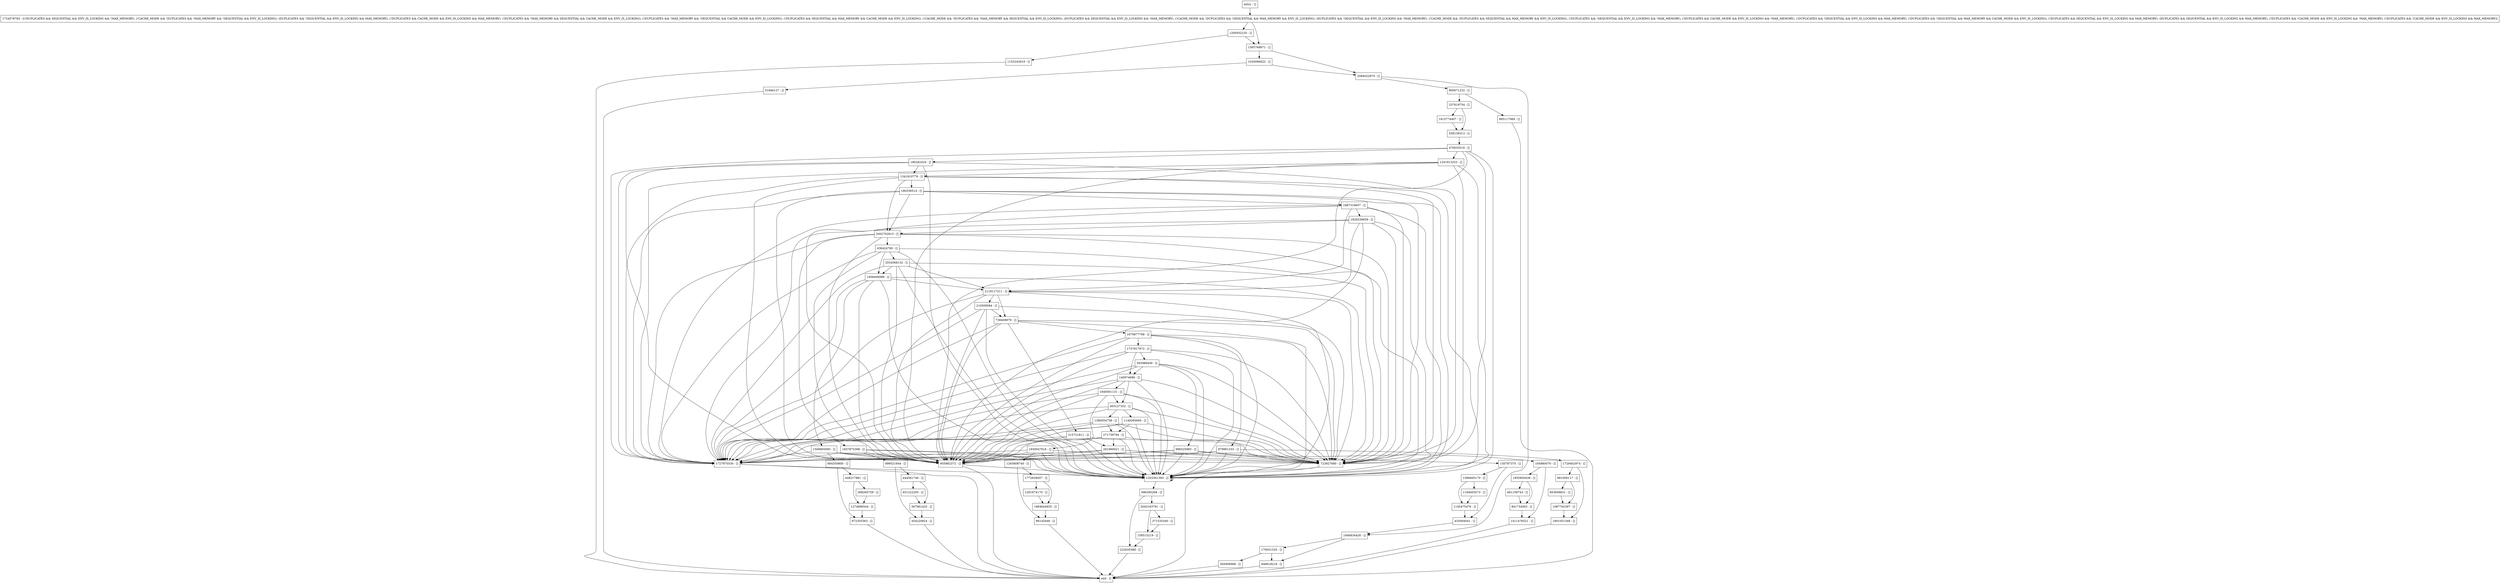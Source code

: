 digraph fetchINWithNoLatch {
node [shape=record];
365908968 [label="365908968 - []"];
86142646 [label="86142646 - []"];
1153242819 [label="1153242819 - []"];
1194003573 [label="1194003573 - []"];
1380054758 [label="1380054758 - []"];
972355363 [label="972355363 - []"];
448217881 [label="448217881 - []"];
979961333 [label="979961333 - []"];
853609631 [label="853609631 - []"];
222635588 [label="222635588 - []"];
261060021 [label="261060021 - []"];
1586665170 [label="1586665170 - []"];
444561746 [label="444561746 - []"];
470033516 [label="470033516 - []"];
210509584 [label="210509584 - []"];
180282434 [label="180282434 - []"];
1203361393 [label="1203361393 - []"];
1295932235 [label="1295932235 - []"];
393988459 [label="393988459 - []"];
367961425 [label="367961425 - []"];
738408979 [label="738408979 - []"];
800071232 [label="800071232 - []"];
435004041 [label="435004041 - []"];
651222205 [label="651222205 - []"];
170031335 [label="170031335 - []"];
1846834426 [label="1846834426 - []"];
2084022870 [label="2084022870 - []"];
1801051348 [label="1801051348 - []"];
1149265694 [label="1149265694 - []"];
371535340 [label="371535340 - []"];
237619754 [label="237619754 - []"];
1840561131 [label="1840561131 - []"];
140974686 [label="140974686 - []"];
846618218 [label="846618218 - []"];
1864644935 [label="1864644935 - []"];
entry [label="entry - []"];
exit [label="exit - []"];
661109743 [label="661109743 - []"];
271739794 [label="271739794 - []"];
1265808740 [label="1265808740 - []"];
436424760 [label="436424760 - []"];
723927680 [label="723927680 - []"];
841734563 [label="841734563 - []"];
2034568132 [label="2034568132 - []"];
1145475476 [label="1145475476 - []"];
150787375 [label="150787375 - []"];
1565768971 [label="1565768971 - []"];
1855850438 [label="1855850438 - []"];
1837875398 [label="1837875398 - []"];
2118117211 [label="2118117211 - []"];
1772639457 [label="1772639457 - []"];
1341810779 [label="1341810779 - []"];
1724578783 [label="1724578783 - [(!DUPLICATES && SEQUENTIAL && ENV_IS_LOCKING && !MAX_MEMORY), (!CACHE_MODE && !DUPLICATES && !MAX_MEMORY && !SEQUENTIAL && ENV_IS_LOCKING), (DUPLICATES && !SEQUENTIAL && ENV_IS_LOCKING && MAX_MEMORY), (!DUPLICATES && CACHE_MODE && ENV_IS_LOCKING && MAX_MEMORY), (!DUPLICATES && !MAX_MEMORY && SEQUENTIAL && CACHE_MODE && ENV_IS_LOCKING), (!DUPLICATES && !MAX_MEMORY && !SEQUENTIAL && CACHE_MODE && ENV_IS_LOCKING), (!DUPLICATES && SEQUENTIAL && MAX_MEMORY && CACHE_MODE && ENV_IS_LOCKING), (!CACHE_MODE && !DUPLICATES && !MAX_MEMORY && SEQUENTIAL && ENV_IS_LOCKING), (DUPLICATES && SEQUENTIAL && ENV_IS_LOCKING && !MAX_MEMORY), (!CACHE_MODE && !DUPLICATES && !SEQUENTIAL && MAX_MEMORY && ENV_IS_LOCKING), (DUPLICATES && !SEQUENTIAL && ENV_IS_LOCKING && !MAX_MEMORY), (!CACHE_MODE && !DUPLICATES && SEQUENTIAL && MAX_MEMORY && ENV_IS_LOCKING), (!DUPLICATES && !SEQUENTIAL && ENV_IS_LOCKING && !MAX_MEMORY), (!DUPLICATES && CACHE_MODE && ENV_IS_LOCKING && !MAX_MEMORY), (!DUPLICATES && !SEQUENTIAL && ENV_IS_LOCKING && MAX_MEMORY), (!DUPLICATES && !SEQUENTIAL && MAX_MEMORY && CACHE_MODE && ENV_IS_LOCKING), (!DUPLICATES && SEQUENTIAL && ENV_IS_LOCKING && MAX_MEMORY), (DUPLICATES && SEQUENTIAL && ENV_IS_LOCKING && MAX_MEMORY), (!DUPLICATES && !CACHE_MODE && ENV_IS_LOCKING && !MAX_MEMORY), (!DUPLICATES && !CACHE_MODE && ENV_IS_LOCKING && MAX_MEMORY)]"];
1506805093 [label="1506805093 - []"];
1887318607 [label="1887318607 - []"];
558139313 [label="558139313 - []"];
1087762397 [label="1087762397 - []"];
1727975530 [label="1727975530 - []"];
180336514 [label="180336514 - []"];
1826239659 [label="1826239659 - []"];
1930047916 [label="1930047916 - []"];
1274896544 [label="1274896544 - []"];
881006117 [label="881006117 - []"];
664350800 [label="664350800 - []"];
403127352 [label="403127352 - []"];
1670877768 [label="1670877768 - []"];
158515219 [label="158515219 - []"];
1020066622 [label="1020066622 - []"];
996525983 [label="996525983 - []"];
2043163791 [label="2043163791 - []"];
1291974170 [label="1291974170 - []"];
1958406999 [label="1958406999 - []"];
215721811 [label="215721811 - []"];
51846127 [label="51846127 - []"];
454220824 [label="454220824 - []"];
2002702815 [label="2002702815 - []"];
308260759 [label="308260759 - []"];
955882372 [label="955882372 - []"];
1729402974 [label="1729402974 - []"];
1815774407 [label="1815774407 - []"];
165880070 [label="165880070 - []"];
899521604 [label="899521604 - []"];
1411476521 [label="1411476521 - []"];
1737917972 [label="1737917972 - []"];
1241913253 [label="1241913253 - []"];
696395268 [label="696395268 - []"];
895117069 [label="895117069 - []"];
entry;
exit;
365908968 -> exit;
86142646 -> exit;
1153242819 -> exit;
1194003573 -> 1145475476;
1380054758 -> 271739794;
1380054758 -> 723927680;
1380054758 -> 955882372;
1380054758 -> 1203361393;
1380054758 -> 1727975530;
972355363 -> exit;
448217881 -> 1274896544;
448217881 -> 308260759;
979961333 -> 723927680;
979961333 -> 955882372;
979961333 -> 1729402974;
979961333 -> 1203361393;
979961333 -> 1727975530;
853609631 -> 1087762397;
222635588 -> exit;
261060021 -> 723927680;
261060021 -> 955882372;
261060021 -> 1203361393;
261060021 -> 150787375;
261060021 -> 1727975530;
1586665170 -> 1145475476;
1586665170 -> 1194003573;
444561746 -> 367961425;
444561746 -> 651222205;
470033516 -> 723927680;
470033516 -> 955882372;
470033516 -> 180282434;
470033516 -> 1241913253;
470033516 -> 1203361393;
470033516 -> 1727975530;
210509584 -> 723927680;
210509584 -> 955882372;
210509584 -> 1203361393;
210509584 -> 738408979;
210509584 -> 1727975530;
180282434 -> 723927680;
180282434 -> 955882372;
180282434 -> 1341810779;
180282434 -> 1203361393;
180282434 -> 1727975530;
1203361393 -> 1203361393;
1203361393 -> 696395268;
1295932235 -> 1153242819;
1295932235 -> 1565768971;
393988459 -> 723927680;
393988459 -> 955882372;
393988459 -> 996525983;
393988459 -> 1203361393;
393988459 -> 140974686;
393988459 -> 1727975530;
367961425 -> 454220824;
738408979 -> 723927680;
738408979 -> 955882372;
738408979 -> 1670877768;
738408979 -> 1203361393;
738408979 -> 215721811;
738408979 -> 1727975530;
800071232 -> 237619754;
800071232 -> 895117069;
435004041 -> 1846834426;
651222205 -> 367961425;
170031335 -> 365908968;
170031335 -> 846618218;
1846834426 -> 170031335;
1846834426 -> 846618218;
2084022870 -> 1846834426;
2084022870 -> 800071232;
1801051348 -> exit;
1149265694 -> 271739794;
1149265694 -> 723927680;
1149265694 -> 955882372;
1149265694 -> 1203361393;
1149265694 -> 1727975530;
371535340 -> 158515219;
237619754 -> 1815774407;
237619754 -> 558139313;
1840561131 -> 1930047916;
1840561131 -> 723927680;
1840561131 -> 955882372;
1840561131 -> 403127352;
1840561131 -> 1203361393;
1840561131 -> 1727975530;
140974686 -> 723927680;
140974686 -> 955882372;
140974686 -> 403127352;
140974686 -> 1203361393;
140974686 -> 1840561131;
140974686 -> 1727975530;
846618218 -> exit;
1864644935 -> 86142646;
entry -> 1724578783;
661109743 -> 841734563;
271739794 -> 723927680;
271739794 -> 261060021;
271739794 -> 955882372;
271739794 -> 1203361393;
271739794 -> 1727975530;
1265808740 -> 1772639457;
1265808740 -> 86142646;
436424760 -> 723927680;
436424760 -> 955882372;
436424760 -> 2034568132;
436424760 -> 1958406999;
436424760 -> 1203361393;
436424760 -> 1727975530;
723927680 -> exit;
723927680 -> 1203361393;
841734563 -> 1411476521;
2034568132 -> 2118117211;
2034568132 -> 723927680;
2034568132 -> 955882372;
2034568132 -> 1958406999;
2034568132 -> 1203361393;
2034568132 -> 1727975530;
1145475476 -> 435004041;
150787375 -> 1586665170;
150787375 -> 435004041;
1565768971 -> 1020066622;
1565768971 -> 2084022870;
1855850438 -> 661109743;
1855850438 -> 841734563;
1837875398 -> 723927680;
1837875398 -> 955882372;
1837875398 -> 899521604;
1837875398 -> 1203361393;
1837875398 -> 1727975530;
2118117211 -> 723927680;
2118117211 -> 955882372;
2118117211 -> 210509584;
2118117211 -> 1203361393;
2118117211 -> 738408979;
2118117211 -> 1727975530;
1772639457 -> 1291974170;
1772639457 -> 1864644935;
1341810779 -> 2002702815;
1341810779 -> 723927680;
1341810779 -> 955882372;
1341810779 -> 1203361393;
1341810779 -> 180336514;
1341810779 -> 1727975530;
1724578783 -> 1295932235;
1724578783 -> 1565768971;
1506805093 -> 723927680;
1506805093 -> 955882372;
1506805093 -> 664350800;
1506805093 -> 1203361393;
1506805093 -> 1727975530;
1887318607 -> 1826239659;
1887318607 -> 2118117211;
1887318607 -> 723927680;
1887318607 -> 955882372;
1887318607 -> 1203361393;
1887318607 -> 1727975530;
558139313 -> 470033516;
1087762397 -> 1801051348;
1727975530 -> exit;
1727975530 -> 1203361393;
180336514 -> 2002702815;
180336514 -> 723927680;
180336514 -> 955882372;
180336514 -> 1887318607;
180336514 -> 1203361393;
180336514 -> 1727975530;
1826239659 -> 2002702815;
1826239659 -> 2118117211;
1826239659 -> 723927680;
1826239659 -> 955882372;
1826239659 -> 1203361393;
1826239659 -> 1727975530;
1930047916 -> 723927680;
1930047916 -> 955882372;
1930047916 -> 1265808740;
1930047916 -> 1203361393;
1930047916 -> 1727975530;
1274896544 -> 972355363;
881006117 -> 853609631;
881006117 -> 1087762397;
664350800 -> 972355363;
664350800 -> 448217881;
403127352 -> 723927680;
403127352 -> 955882372;
403127352 -> 1149265694;
403127352 -> 1203361393;
403127352 -> 1380054758;
403127352 -> 1727975530;
1670877768 -> 723927680;
1670877768 -> 955882372;
1670877768 -> 1737917972;
1670877768 -> 1203361393;
1670877768 -> 979961333;
1670877768 -> 1727975530;
158515219 -> 222635588;
1020066622 -> 2084022870;
1020066622 -> 51846127;
996525983 -> 723927680;
996525983 -> 955882372;
996525983 -> 165880070;
996525983 -> 1203361393;
996525983 -> 1727975530;
2043163791 -> 158515219;
2043163791 -> 371535340;
1291974170 -> 1864644935;
1958406999 -> 2118117211;
1958406999 -> 723927680;
1958406999 -> 955882372;
1958406999 -> 1506805093;
1958406999 -> 1203361393;
1958406999 -> 1727975530;
215721811 -> 723927680;
215721811 -> 261060021;
215721811 -> 955882372;
215721811 -> 1203361393;
215721811 -> 1727975530;
51846127 -> exit;
454220824 -> exit;
2002702815 -> 723927680;
2002702815 -> 955882372;
2002702815 -> 436424760;
2002702815 -> 1203361393;
2002702815 -> 1727975530;
2002702815 -> 1837875398;
308260759 -> 1274896544;
955882372 -> exit;
955882372 -> 1203361393;
1729402974 -> 881006117;
1729402974 -> 1801051348;
1815774407 -> 558139313;
165880070 -> 1411476521;
165880070 -> 1855850438;
899521604 -> 444561746;
899521604 -> 454220824;
1411476521 -> exit;
1737917972 -> 723927680;
1737917972 -> 955882372;
1737917972 -> 393988459;
1737917972 -> 1203361393;
1737917972 -> 140974686;
1737917972 -> 1727975530;
1241913253 -> 723927680;
1241913253 -> 955882372;
1241913253 -> 1341810779;
1241913253 -> 1203361393;
1241913253 -> 1727975530;
696395268 -> 222635588;
696395268 -> 2043163791;
895117069 -> exit;
}
